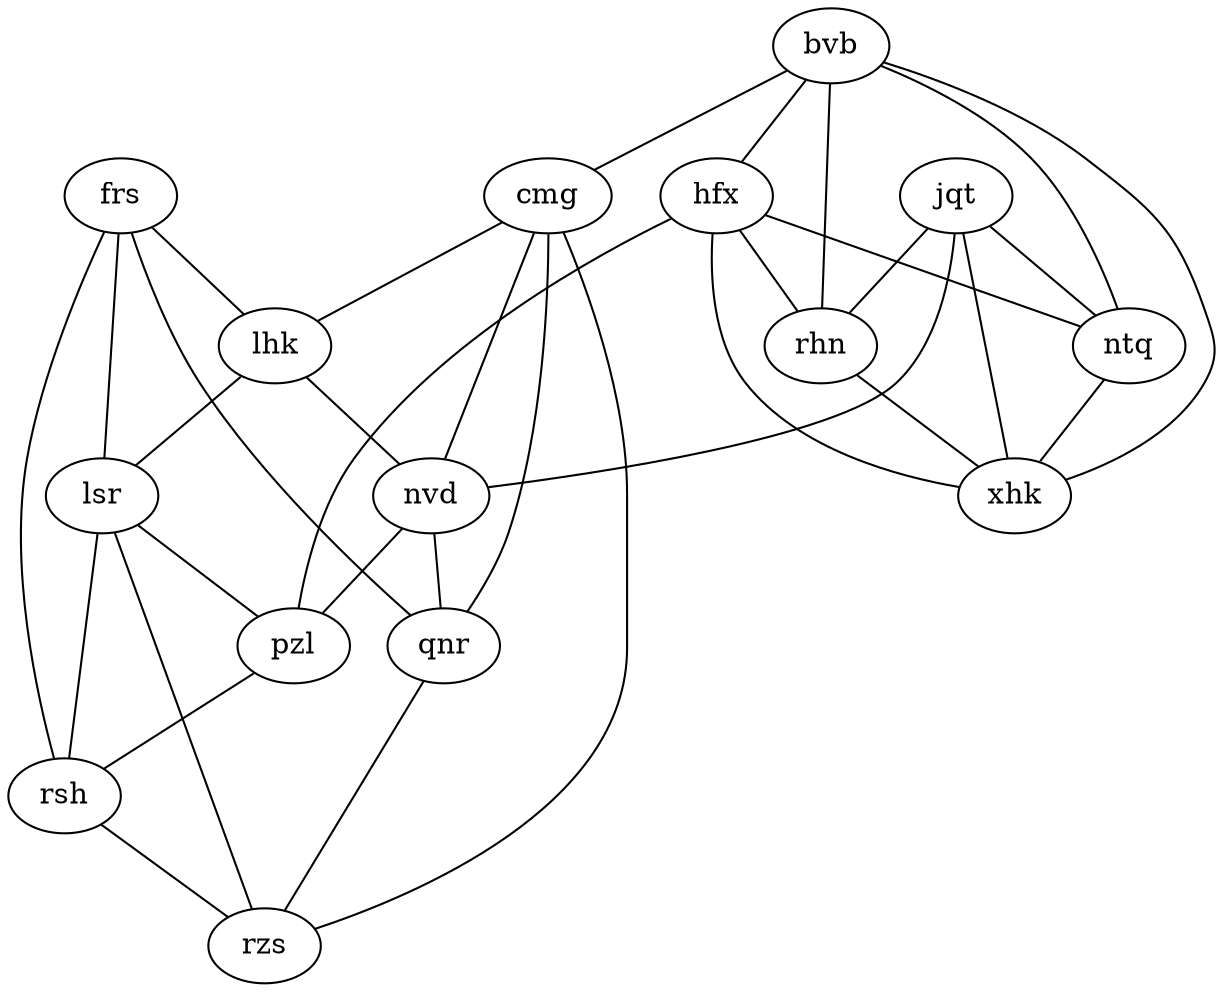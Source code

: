 graph G {
pzl -- rsh;
rsh -- rzs;
frs -- qnr;
frs -- rsh;
frs -- lsr;
frs -- lhk;
lsr -- pzl;
lsr -- rsh;
lsr -- rzs;
ntq -- xhk;
jqt -- rhn;
jqt -- xhk;
jqt -- ntq;
jqt -- nvd;
lhk -- lsr;
lhk -- nvd;
bvb -- rhn;
bvb -- xhk;
bvb -- ntq;
bvb -- hfx;
bvb -- cmg;
qnr -- rzs;
rhn -- xhk;
hfx -- pzl;
hfx -- rhn;
hfx -- xhk;
hfx -- ntq;
cmg -- qnr;
cmg -- rzs;
cmg -- nvd;
cmg -- lhk;
nvd -- pzl;
nvd -- qnr;
}